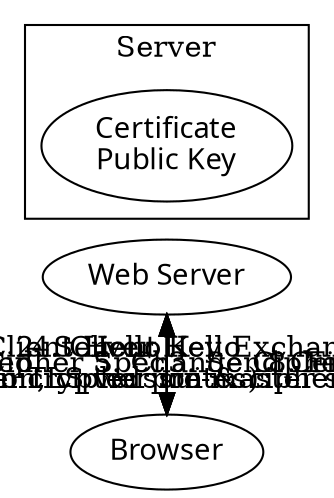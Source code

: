 digraph {
    rankdir=LR;
    compound=true;
    splines=true;
    node [fontname="Handlee"];
    
    subgraph cluster_client {
        label="Client";
        client [label="Browser"];
    }
    
    subgraph cluster_server {
        label="Server";
        server [label="Web Server"];
        cert [label="Certificate\nPublic Key"];
    }
    
    client -> server [label="1. Client Hello\n(TLS version, cipher suites)"];
    server -> client [label="2. Server Hello\n(chosen TLS version & cipher)"];
    server -> client [label="3. Send Certificate"];
    client -> server [label="4. Client Key Exchange\n(encrypted pre-master secret)"];
    client -> server [label="5. Change Cipher Spec"];
    client -> server [label="6. Finished"];
    server -> client [label="7. Change Cipher Spec"];
    server -> client [label="8. Finished"];
    
    {rank=same; client server}
}
